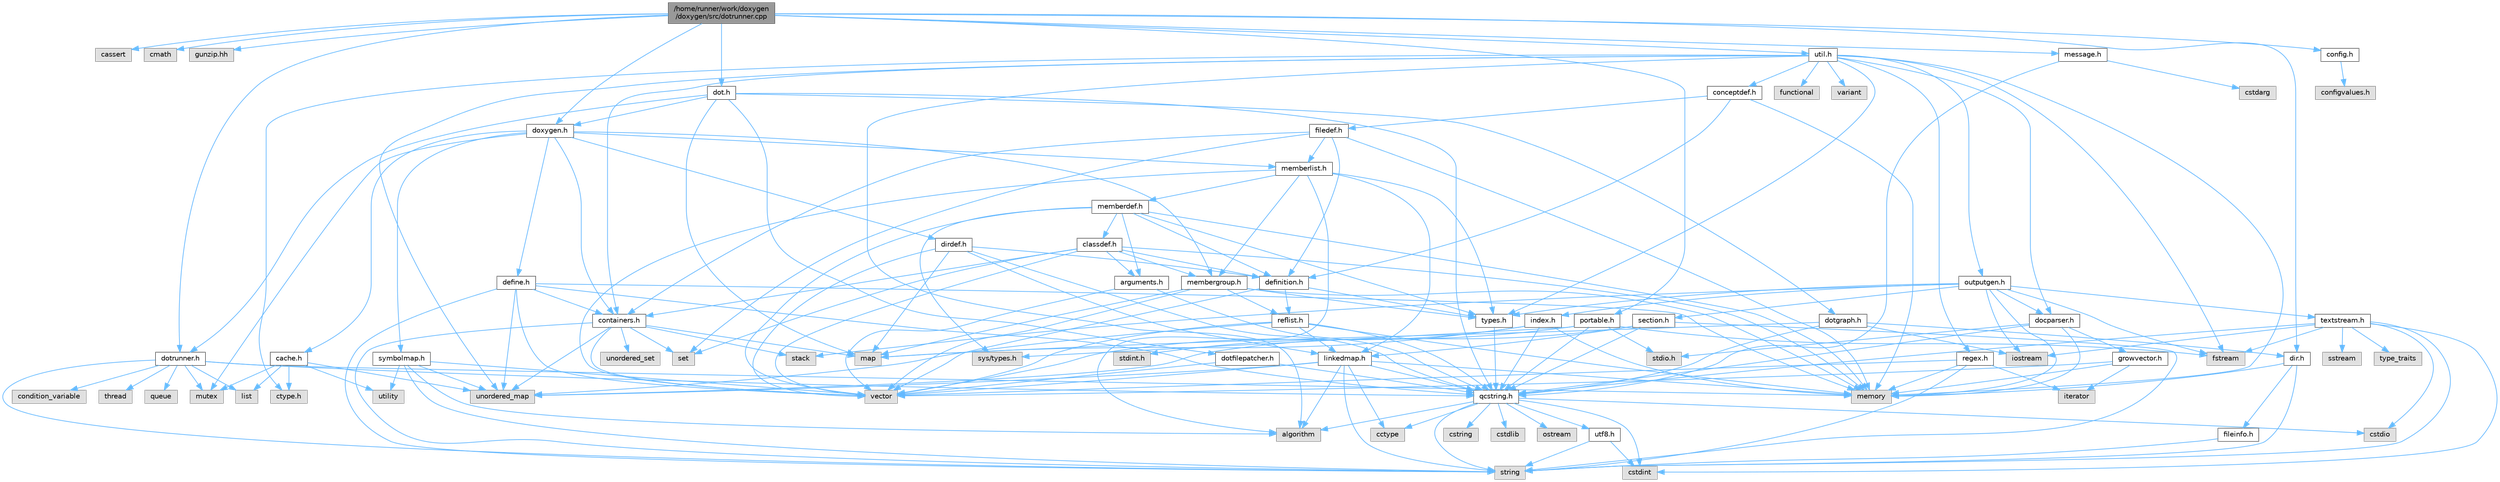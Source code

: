 digraph "/home/runner/work/doxygen/doxygen/src/dotrunner.cpp"
{
 // INTERACTIVE_SVG=YES
 // LATEX_PDF_SIZE
  bgcolor="transparent";
  edge [fontname=Helvetica,fontsize=10,labelfontname=Helvetica,labelfontsize=10];
  node [fontname=Helvetica,fontsize=10,shape=box,height=0.2,width=0.4];
  Node1 [id="Node000001",label="/home/runner/work/doxygen\l/doxygen/src/dotrunner.cpp",height=0.2,width=0.4,color="gray40", fillcolor="grey60", style="filled", fontcolor="black"];
  Node1 -> Node2 [id="edge1_Node000001_Node000002",color="steelblue1",style="solid"];
  Node2 [id="Node000002",label="cassert",height=0.2,width=0.4,color="grey60", fillcolor="#E0E0E0", style="filled"];
  Node1 -> Node3 [id="edge2_Node000001_Node000003",color="steelblue1",style="solid"];
  Node3 [id="Node000003",label="cmath",height=0.2,width=0.4,color="grey60", fillcolor="#E0E0E0", style="filled"];
  Node1 -> Node4 [id="edge3_Node000001_Node000004",color="steelblue1",style="solid"];
  Node4 [id="Node000004",label="gunzip.hh",height=0.2,width=0.4,color="grey60", fillcolor="#E0E0E0", style="filled"];
  Node1 -> Node5 [id="edge4_Node000001_Node000005",color="steelblue1",style="solid"];
  Node5 [id="Node000005",label="dotrunner.h",height=0.2,width=0.4,color="grey40", fillcolor="white", style="filled",URL="$d2/dd1/dotrunner_8h.html",tooltip=" "];
  Node5 -> Node6 [id="edge5_Node000005_Node000006",color="steelblue1",style="solid"];
  Node6 [id="Node000006",label="string",height=0.2,width=0.4,color="grey60", fillcolor="#E0E0E0", style="filled"];
  Node5 -> Node7 [id="edge6_Node000005_Node000007",color="steelblue1",style="solid"];
  Node7 [id="Node000007",label="thread",height=0.2,width=0.4,color="grey60", fillcolor="#E0E0E0", style="filled"];
  Node5 -> Node8 [id="edge7_Node000005_Node000008",color="steelblue1",style="solid"];
  Node8 [id="Node000008",label="list",height=0.2,width=0.4,color="grey60", fillcolor="#E0E0E0", style="filled"];
  Node5 -> Node9 [id="edge8_Node000005_Node000009",color="steelblue1",style="solid"];
  Node9 [id="Node000009",label="queue",height=0.2,width=0.4,color="grey60", fillcolor="#E0E0E0", style="filled"];
  Node5 -> Node10 [id="edge9_Node000005_Node000010",color="steelblue1",style="solid"];
  Node10 [id="Node000010",label="mutex",height=0.2,width=0.4,color="grey60", fillcolor="#E0E0E0", style="filled"];
  Node5 -> Node11 [id="edge10_Node000005_Node000011",color="steelblue1",style="solid"];
  Node11 [id="Node000011",label="condition_variable",height=0.2,width=0.4,color="grey60", fillcolor="#E0E0E0", style="filled"];
  Node5 -> Node12 [id="edge11_Node000005_Node000012",color="steelblue1",style="solid"];
  Node12 [id="Node000012",label="memory",height=0.2,width=0.4,color="grey60", fillcolor="#E0E0E0", style="filled"];
  Node5 -> Node13 [id="edge12_Node000005_Node000013",color="steelblue1",style="solid"];
  Node13 [id="Node000013",label="qcstring.h",height=0.2,width=0.4,color="grey40", fillcolor="white", style="filled",URL="$d7/d5c/qcstring_8h.html",tooltip=" "];
  Node13 -> Node6 [id="edge13_Node000013_Node000006",color="steelblue1",style="solid"];
  Node13 -> Node14 [id="edge14_Node000013_Node000014",color="steelblue1",style="solid"];
  Node14 [id="Node000014",label="algorithm",height=0.2,width=0.4,color="grey60", fillcolor="#E0E0E0", style="filled"];
  Node13 -> Node15 [id="edge15_Node000013_Node000015",color="steelblue1",style="solid"];
  Node15 [id="Node000015",label="cctype",height=0.2,width=0.4,color="grey60", fillcolor="#E0E0E0", style="filled"];
  Node13 -> Node16 [id="edge16_Node000013_Node000016",color="steelblue1",style="solid"];
  Node16 [id="Node000016",label="cstring",height=0.2,width=0.4,color="grey60", fillcolor="#E0E0E0", style="filled"];
  Node13 -> Node17 [id="edge17_Node000013_Node000017",color="steelblue1",style="solid"];
  Node17 [id="Node000017",label="cstdio",height=0.2,width=0.4,color="grey60", fillcolor="#E0E0E0", style="filled"];
  Node13 -> Node18 [id="edge18_Node000013_Node000018",color="steelblue1",style="solid"];
  Node18 [id="Node000018",label="cstdlib",height=0.2,width=0.4,color="grey60", fillcolor="#E0E0E0", style="filled"];
  Node13 -> Node19 [id="edge19_Node000013_Node000019",color="steelblue1",style="solid"];
  Node19 [id="Node000019",label="cstdint",height=0.2,width=0.4,color="grey60", fillcolor="#E0E0E0", style="filled"];
  Node13 -> Node20 [id="edge20_Node000013_Node000020",color="steelblue1",style="solid"];
  Node20 [id="Node000020",label="ostream",height=0.2,width=0.4,color="grey60", fillcolor="#E0E0E0", style="filled"];
  Node13 -> Node21 [id="edge21_Node000013_Node000021",color="steelblue1",style="solid"];
  Node21 [id="Node000021",label="utf8.h",height=0.2,width=0.4,color="grey40", fillcolor="white", style="filled",URL="$db/d7c/utf8_8h.html",tooltip="Various UTF8 related helper functions."];
  Node21 -> Node19 [id="edge22_Node000021_Node000019",color="steelblue1",style="solid"];
  Node21 -> Node6 [id="edge23_Node000021_Node000006",color="steelblue1",style="solid"];
  Node1 -> Node22 [id="edge24_Node000001_Node000022",color="steelblue1",style="solid"];
  Node22 [id="Node000022",label="util.h",height=0.2,width=0.4,color="grey40", fillcolor="white", style="filled",URL="$d8/d3c/util_8h.html",tooltip="A bunch of utility functions."];
  Node22 -> Node12 [id="edge25_Node000022_Node000012",color="steelblue1",style="solid"];
  Node22 -> Node23 [id="edge26_Node000022_Node000023",color="steelblue1",style="solid"];
  Node23 [id="Node000023",label="unordered_map",height=0.2,width=0.4,color="grey60", fillcolor="#E0E0E0", style="filled"];
  Node22 -> Node14 [id="edge27_Node000022_Node000014",color="steelblue1",style="solid"];
  Node22 -> Node24 [id="edge28_Node000022_Node000024",color="steelblue1",style="solid"];
  Node24 [id="Node000024",label="functional",height=0.2,width=0.4,color="grey60", fillcolor="#E0E0E0", style="filled"];
  Node22 -> Node25 [id="edge29_Node000022_Node000025",color="steelblue1",style="solid"];
  Node25 [id="Node000025",label="fstream",height=0.2,width=0.4,color="grey60", fillcolor="#E0E0E0", style="filled"];
  Node22 -> Node26 [id="edge30_Node000022_Node000026",color="steelblue1",style="solid"];
  Node26 [id="Node000026",label="variant",height=0.2,width=0.4,color="grey60", fillcolor="#E0E0E0", style="filled"];
  Node22 -> Node27 [id="edge31_Node000022_Node000027",color="steelblue1",style="solid"];
  Node27 [id="Node000027",label="ctype.h",height=0.2,width=0.4,color="grey60", fillcolor="#E0E0E0", style="filled"];
  Node22 -> Node28 [id="edge32_Node000022_Node000028",color="steelblue1",style="solid"];
  Node28 [id="Node000028",label="types.h",height=0.2,width=0.4,color="grey40", fillcolor="white", style="filled",URL="$d9/d49/types_8h.html",tooltip="This file contains a number of basic enums and types."];
  Node28 -> Node13 [id="edge33_Node000028_Node000013",color="steelblue1",style="solid"];
  Node22 -> Node29 [id="edge34_Node000022_Node000029",color="steelblue1",style="solid"];
  Node29 [id="Node000029",label="docparser.h",height=0.2,width=0.4,color="grey40", fillcolor="white", style="filled",URL="$de/d9c/docparser_8h.html",tooltip=" "];
  Node29 -> Node30 [id="edge35_Node000029_Node000030",color="steelblue1",style="solid"];
  Node30 [id="Node000030",label="stdio.h",height=0.2,width=0.4,color="grey60", fillcolor="#E0E0E0", style="filled"];
  Node29 -> Node12 [id="edge36_Node000029_Node000012",color="steelblue1",style="solid"];
  Node29 -> Node13 [id="edge37_Node000029_Node000013",color="steelblue1",style="solid"];
  Node29 -> Node31 [id="edge38_Node000029_Node000031",color="steelblue1",style="solid"];
  Node31 [id="Node000031",label="growvector.h",height=0.2,width=0.4,color="grey40", fillcolor="white", style="filled",URL="$d7/d50/growvector_8h.html",tooltip=" "];
  Node31 -> Node32 [id="edge39_Node000031_Node000032",color="steelblue1",style="solid"];
  Node32 [id="Node000032",label="vector",height=0.2,width=0.4,color="grey60", fillcolor="#E0E0E0", style="filled"];
  Node31 -> Node12 [id="edge40_Node000031_Node000012",color="steelblue1",style="solid"];
  Node31 -> Node33 [id="edge41_Node000031_Node000033",color="steelblue1",style="solid"];
  Node33 [id="Node000033",label="iterator",height=0.2,width=0.4,color="grey60", fillcolor="#E0E0E0", style="filled"];
  Node22 -> Node34 [id="edge42_Node000022_Node000034",color="steelblue1",style="solid"];
  Node34 [id="Node000034",label="containers.h",height=0.2,width=0.4,color="grey40", fillcolor="white", style="filled",URL="$d5/d75/containers_8h.html",tooltip=" "];
  Node34 -> Node32 [id="edge43_Node000034_Node000032",color="steelblue1",style="solid"];
  Node34 -> Node6 [id="edge44_Node000034_Node000006",color="steelblue1",style="solid"];
  Node34 -> Node35 [id="edge45_Node000034_Node000035",color="steelblue1",style="solid"];
  Node35 [id="Node000035",label="set",height=0.2,width=0.4,color="grey60", fillcolor="#E0E0E0", style="filled"];
  Node34 -> Node36 [id="edge46_Node000034_Node000036",color="steelblue1",style="solid"];
  Node36 [id="Node000036",label="map",height=0.2,width=0.4,color="grey60", fillcolor="#E0E0E0", style="filled"];
  Node34 -> Node37 [id="edge47_Node000034_Node000037",color="steelblue1",style="solid"];
  Node37 [id="Node000037",label="unordered_set",height=0.2,width=0.4,color="grey60", fillcolor="#E0E0E0", style="filled"];
  Node34 -> Node23 [id="edge48_Node000034_Node000023",color="steelblue1",style="solid"];
  Node34 -> Node38 [id="edge49_Node000034_Node000038",color="steelblue1",style="solid"];
  Node38 [id="Node000038",label="stack",height=0.2,width=0.4,color="grey60", fillcolor="#E0E0E0", style="filled"];
  Node22 -> Node39 [id="edge50_Node000022_Node000039",color="steelblue1",style="solid"];
  Node39 [id="Node000039",label="outputgen.h",height=0.2,width=0.4,color="grey40", fillcolor="white", style="filled",URL="$df/d06/outputgen_8h.html",tooltip=" "];
  Node39 -> Node12 [id="edge51_Node000039_Node000012",color="steelblue1",style="solid"];
  Node39 -> Node38 [id="edge52_Node000039_Node000038",color="steelblue1",style="solid"];
  Node39 -> Node40 [id="edge53_Node000039_Node000040",color="steelblue1",style="solid"];
  Node40 [id="Node000040",label="iostream",height=0.2,width=0.4,color="grey60", fillcolor="#E0E0E0", style="filled"];
  Node39 -> Node25 [id="edge54_Node000039_Node000025",color="steelblue1",style="solid"];
  Node39 -> Node28 [id="edge55_Node000039_Node000028",color="steelblue1",style="solid"];
  Node39 -> Node41 [id="edge56_Node000039_Node000041",color="steelblue1",style="solid"];
  Node41 [id="Node000041",label="index.h",height=0.2,width=0.4,color="grey40", fillcolor="white", style="filled",URL="$d1/db5/index_8h.html",tooltip=" "];
  Node41 -> Node12 [id="edge57_Node000041_Node000012",color="steelblue1",style="solid"];
  Node41 -> Node32 [id="edge58_Node000041_Node000032",color="steelblue1",style="solid"];
  Node41 -> Node36 [id="edge59_Node000041_Node000036",color="steelblue1",style="solid"];
  Node41 -> Node13 [id="edge60_Node000041_Node000013",color="steelblue1",style="solid"];
  Node39 -> Node42 [id="edge61_Node000039_Node000042",color="steelblue1",style="solid"];
  Node42 [id="Node000042",label="section.h",height=0.2,width=0.4,color="grey40", fillcolor="white", style="filled",URL="$d1/d2a/section_8h.html",tooltip=" "];
  Node42 -> Node6 [id="edge62_Node000042_Node000006",color="steelblue1",style="solid"];
  Node42 -> Node23 [id="edge63_Node000042_Node000023",color="steelblue1",style="solid"];
  Node42 -> Node13 [id="edge64_Node000042_Node000013",color="steelblue1",style="solid"];
  Node42 -> Node43 [id="edge65_Node000042_Node000043",color="steelblue1",style="solid"];
  Node43 [id="Node000043",label="linkedmap.h",height=0.2,width=0.4,color="grey40", fillcolor="white", style="filled",URL="$da/de1/linkedmap_8h.html",tooltip=" "];
  Node43 -> Node23 [id="edge66_Node000043_Node000023",color="steelblue1",style="solid"];
  Node43 -> Node32 [id="edge67_Node000043_Node000032",color="steelblue1",style="solid"];
  Node43 -> Node12 [id="edge68_Node000043_Node000012",color="steelblue1",style="solid"];
  Node43 -> Node6 [id="edge69_Node000043_Node000006",color="steelblue1",style="solid"];
  Node43 -> Node14 [id="edge70_Node000043_Node000014",color="steelblue1",style="solid"];
  Node43 -> Node15 [id="edge71_Node000043_Node000015",color="steelblue1",style="solid"];
  Node43 -> Node13 [id="edge72_Node000043_Node000013",color="steelblue1",style="solid"];
  Node39 -> Node44 [id="edge73_Node000039_Node000044",color="steelblue1",style="solid"];
  Node44 [id="Node000044",label="textstream.h",height=0.2,width=0.4,color="grey40", fillcolor="white", style="filled",URL="$d4/d7d/textstream_8h.html",tooltip=" "];
  Node44 -> Node6 [id="edge74_Node000044_Node000006",color="steelblue1",style="solid"];
  Node44 -> Node40 [id="edge75_Node000044_Node000040",color="steelblue1",style="solid"];
  Node44 -> Node45 [id="edge76_Node000044_Node000045",color="steelblue1",style="solid"];
  Node45 [id="Node000045",label="sstream",height=0.2,width=0.4,color="grey60", fillcolor="#E0E0E0", style="filled"];
  Node44 -> Node19 [id="edge77_Node000044_Node000019",color="steelblue1",style="solid"];
  Node44 -> Node17 [id="edge78_Node000044_Node000017",color="steelblue1",style="solid"];
  Node44 -> Node25 [id="edge79_Node000044_Node000025",color="steelblue1",style="solid"];
  Node44 -> Node46 [id="edge80_Node000044_Node000046",color="steelblue1",style="solid"];
  Node46 [id="Node000046",label="type_traits",height=0.2,width=0.4,color="grey60", fillcolor="#E0E0E0", style="filled"];
  Node44 -> Node13 [id="edge81_Node000044_Node000013",color="steelblue1",style="solid"];
  Node39 -> Node29 [id="edge82_Node000039_Node000029",color="steelblue1",style="solid"];
  Node22 -> Node47 [id="edge83_Node000022_Node000047",color="steelblue1",style="solid"];
  Node47 [id="Node000047",label="regex.h",height=0.2,width=0.4,color="grey40", fillcolor="white", style="filled",URL="$d1/d21/regex_8h.html",tooltip=" "];
  Node47 -> Node12 [id="edge84_Node000047_Node000012",color="steelblue1",style="solid"];
  Node47 -> Node6 [id="edge85_Node000047_Node000006",color="steelblue1",style="solid"];
  Node47 -> Node32 [id="edge86_Node000047_Node000032",color="steelblue1",style="solid"];
  Node47 -> Node33 [id="edge87_Node000047_Node000033",color="steelblue1",style="solid"];
  Node22 -> Node48 [id="edge88_Node000022_Node000048",color="steelblue1",style="solid"];
  Node48 [id="Node000048",label="conceptdef.h",height=0.2,width=0.4,color="grey40", fillcolor="white", style="filled",URL="$da/df1/conceptdef_8h.html",tooltip=" "];
  Node48 -> Node12 [id="edge89_Node000048_Node000012",color="steelblue1",style="solid"];
  Node48 -> Node49 [id="edge90_Node000048_Node000049",color="steelblue1",style="solid"];
  Node49 [id="Node000049",label="definition.h",height=0.2,width=0.4,color="grey40", fillcolor="white", style="filled",URL="$df/da1/definition_8h.html",tooltip=" "];
  Node49 -> Node32 [id="edge91_Node000049_Node000032",color="steelblue1",style="solid"];
  Node49 -> Node28 [id="edge92_Node000049_Node000028",color="steelblue1",style="solid"];
  Node49 -> Node50 [id="edge93_Node000049_Node000050",color="steelblue1",style="solid"];
  Node50 [id="Node000050",label="reflist.h",height=0.2,width=0.4,color="grey40", fillcolor="white", style="filled",URL="$d1/d02/reflist_8h.html",tooltip=" "];
  Node50 -> Node32 [id="edge94_Node000050_Node000032",color="steelblue1",style="solid"];
  Node50 -> Node23 [id="edge95_Node000050_Node000023",color="steelblue1",style="solid"];
  Node50 -> Node12 [id="edge96_Node000050_Node000012",color="steelblue1",style="solid"];
  Node50 -> Node13 [id="edge97_Node000050_Node000013",color="steelblue1",style="solid"];
  Node50 -> Node43 [id="edge98_Node000050_Node000043",color="steelblue1",style="solid"];
  Node48 -> Node51 [id="edge99_Node000048_Node000051",color="steelblue1",style="solid"];
  Node51 [id="Node000051",label="filedef.h",height=0.2,width=0.4,color="grey40", fillcolor="white", style="filled",URL="$d4/d3a/filedef_8h.html",tooltip=" "];
  Node51 -> Node12 [id="edge100_Node000051_Node000012",color="steelblue1",style="solid"];
  Node51 -> Node35 [id="edge101_Node000051_Node000035",color="steelblue1",style="solid"];
  Node51 -> Node49 [id="edge102_Node000051_Node000049",color="steelblue1",style="solid"];
  Node51 -> Node52 [id="edge103_Node000051_Node000052",color="steelblue1",style="solid"];
  Node52 [id="Node000052",label="memberlist.h",height=0.2,width=0.4,color="grey40", fillcolor="white", style="filled",URL="$dd/d78/memberlist_8h.html",tooltip=" "];
  Node52 -> Node32 [id="edge104_Node000052_Node000032",color="steelblue1",style="solid"];
  Node52 -> Node14 [id="edge105_Node000052_Node000014",color="steelblue1",style="solid"];
  Node52 -> Node53 [id="edge106_Node000052_Node000053",color="steelblue1",style="solid"];
  Node53 [id="Node000053",label="memberdef.h",height=0.2,width=0.4,color="grey40", fillcolor="white", style="filled",URL="$d4/d46/memberdef_8h.html",tooltip=" "];
  Node53 -> Node32 [id="edge107_Node000053_Node000032",color="steelblue1",style="solid"];
  Node53 -> Node12 [id="edge108_Node000053_Node000012",color="steelblue1",style="solid"];
  Node53 -> Node54 [id="edge109_Node000053_Node000054",color="steelblue1",style="solid"];
  Node54 [id="Node000054",label="sys/types.h",height=0.2,width=0.4,color="grey60", fillcolor="#E0E0E0", style="filled"];
  Node53 -> Node28 [id="edge110_Node000053_Node000028",color="steelblue1",style="solid"];
  Node53 -> Node49 [id="edge111_Node000053_Node000049",color="steelblue1",style="solid"];
  Node53 -> Node55 [id="edge112_Node000053_Node000055",color="steelblue1",style="solid"];
  Node55 [id="Node000055",label="arguments.h",height=0.2,width=0.4,color="grey40", fillcolor="white", style="filled",URL="$df/d9b/arguments_8h.html",tooltip=" "];
  Node55 -> Node32 [id="edge113_Node000055_Node000032",color="steelblue1",style="solid"];
  Node55 -> Node13 [id="edge114_Node000055_Node000013",color="steelblue1",style="solid"];
  Node53 -> Node56 [id="edge115_Node000053_Node000056",color="steelblue1",style="solid"];
  Node56 [id="Node000056",label="classdef.h",height=0.2,width=0.4,color="grey40", fillcolor="white", style="filled",URL="$d1/da6/classdef_8h.html",tooltip=" "];
  Node56 -> Node12 [id="edge116_Node000056_Node000012",color="steelblue1",style="solid"];
  Node56 -> Node32 [id="edge117_Node000056_Node000032",color="steelblue1",style="solid"];
  Node56 -> Node35 [id="edge118_Node000056_Node000035",color="steelblue1",style="solid"];
  Node56 -> Node34 [id="edge119_Node000056_Node000034",color="steelblue1",style="solid"];
  Node56 -> Node49 [id="edge120_Node000056_Node000049",color="steelblue1",style="solid"];
  Node56 -> Node55 [id="edge121_Node000056_Node000055",color="steelblue1",style="solid"];
  Node56 -> Node57 [id="edge122_Node000056_Node000057",color="steelblue1",style="solid"];
  Node57 [id="Node000057",label="membergroup.h",height=0.2,width=0.4,color="grey40", fillcolor="white", style="filled",URL="$d9/d11/membergroup_8h.html",tooltip=" "];
  Node57 -> Node32 [id="edge123_Node000057_Node000032",color="steelblue1",style="solid"];
  Node57 -> Node36 [id="edge124_Node000057_Node000036",color="steelblue1",style="solid"];
  Node57 -> Node12 [id="edge125_Node000057_Node000012",color="steelblue1",style="solid"];
  Node57 -> Node28 [id="edge126_Node000057_Node000028",color="steelblue1",style="solid"];
  Node57 -> Node50 [id="edge127_Node000057_Node000050",color="steelblue1",style="solid"];
  Node52 -> Node43 [id="edge128_Node000052_Node000043",color="steelblue1",style="solid"];
  Node52 -> Node28 [id="edge129_Node000052_Node000028",color="steelblue1",style="solid"];
  Node52 -> Node57 [id="edge130_Node000052_Node000057",color="steelblue1",style="solid"];
  Node51 -> Node34 [id="edge131_Node000051_Node000034",color="steelblue1",style="solid"];
  Node1 -> Node58 [id="edge132_Node000001_Node000058",color="steelblue1",style="solid"];
  Node58 [id="Node000058",label="portable.h",height=0.2,width=0.4,color="grey40", fillcolor="white", style="filled",URL="$d2/de2/portable_8h.html",tooltip="Portable versions of functions that are platform dependent."];
  Node58 -> Node30 [id="edge133_Node000058_Node000030",color="steelblue1",style="solid"];
  Node58 -> Node54 [id="edge134_Node000058_Node000054",color="steelblue1",style="solid"];
  Node58 -> Node59 [id="edge135_Node000058_Node000059",color="steelblue1",style="solid"];
  Node59 [id="Node000059",label="stdint.h",height=0.2,width=0.4,color="grey60", fillcolor="#E0E0E0", style="filled"];
  Node58 -> Node25 [id="edge136_Node000058_Node000025",color="steelblue1",style="solid"];
  Node58 -> Node13 [id="edge137_Node000058_Node000013",color="steelblue1",style="solid"];
  Node1 -> Node60 [id="edge138_Node000001_Node000060",color="steelblue1",style="solid"];
  Node60 [id="Node000060",label="dot.h",height=0.2,width=0.4,color="grey40", fillcolor="white", style="filled",URL="$d6/d4a/dot_8h.html",tooltip=" "];
  Node60 -> Node36 [id="edge139_Node000060_Node000036",color="steelblue1",style="solid"];
  Node60 -> Node13 [id="edge140_Node000060_Node000013",color="steelblue1",style="solid"];
  Node60 -> Node61 [id="edge141_Node000060_Node000061",color="steelblue1",style="solid"];
  Node61 [id="Node000061",label="dotgraph.h",height=0.2,width=0.4,color="grey40", fillcolor="white", style="filled",URL="$d0/daa/dotgraph_8h.html",tooltip=" "];
  Node61 -> Node40 [id="edge142_Node000061_Node000040",color="steelblue1",style="solid"];
  Node61 -> Node36 [id="edge143_Node000061_Node000036",color="steelblue1",style="solid"];
  Node61 -> Node13 [id="edge144_Node000061_Node000013",color="steelblue1",style="solid"];
  Node61 -> Node62 [id="edge145_Node000061_Node000062",color="steelblue1",style="solid"];
  Node62 [id="Node000062",label="dir.h",height=0.2,width=0.4,color="grey40", fillcolor="white", style="filled",URL="$df/d9c/dir_8h.html",tooltip=" "];
  Node62 -> Node6 [id="edge146_Node000062_Node000006",color="steelblue1",style="solid"];
  Node62 -> Node12 [id="edge147_Node000062_Node000012",color="steelblue1",style="solid"];
  Node62 -> Node63 [id="edge148_Node000062_Node000063",color="steelblue1",style="solid"];
  Node63 [id="Node000063",label="fileinfo.h",height=0.2,width=0.4,color="grey40", fillcolor="white", style="filled",URL="$df/d45/fileinfo_8h.html",tooltip=" "];
  Node63 -> Node6 [id="edge149_Node000063_Node000006",color="steelblue1",style="solid"];
  Node60 -> Node64 [id="edge150_Node000060_Node000064",color="steelblue1",style="solid"];
  Node64 [id="Node000064",label="dotfilepatcher.h",height=0.2,width=0.4,color="grey40", fillcolor="white", style="filled",URL="$d3/d38/dotfilepatcher_8h.html",tooltip=" "];
  Node64 -> Node32 [id="edge151_Node000064_Node000032",color="steelblue1",style="solid"];
  Node64 -> Node13 [id="edge152_Node000064_Node000013",color="steelblue1",style="solid"];
  Node60 -> Node5 [id="edge153_Node000060_Node000005",color="steelblue1",style="solid"];
  Node60 -> Node65 [id="edge154_Node000060_Node000065",color="steelblue1",style="solid"];
  Node65 [id="Node000065",label="doxygen.h",height=0.2,width=0.4,color="grey40", fillcolor="white", style="filled",URL="$d1/da1/doxygen_8h.html",tooltip=" "];
  Node65 -> Node10 [id="edge155_Node000065_Node000010",color="steelblue1",style="solid"];
  Node65 -> Node34 [id="edge156_Node000065_Node000034",color="steelblue1",style="solid"];
  Node65 -> Node57 [id="edge157_Node000065_Node000057",color="steelblue1",style="solid"];
  Node65 -> Node66 [id="edge158_Node000065_Node000066",color="steelblue1",style="solid"];
  Node66 [id="Node000066",label="dirdef.h",height=0.2,width=0.4,color="grey40", fillcolor="white", style="filled",URL="$d6/d15/dirdef_8h.html",tooltip=" "];
  Node66 -> Node32 [id="edge159_Node000066_Node000032",color="steelblue1",style="solid"];
  Node66 -> Node36 [id="edge160_Node000066_Node000036",color="steelblue1",style="solid"];
  Node66 -> Node13 [id="edge161_Node000066_Node000013",color="steelblue1",style="solid"];
  Node66 -> Node43 [id="edge162_Node000066_Node000043",color="steelblue1",style="solid"];
  Node66 -> Node49 [id="edge163_Node000066_Node000049",color="steelblue1",style="solid"];
  Node65 -> Node52 [id="edge164_Node000065_Node000052",color="steelblue1",style="solid"];
  Node65 -> Node67 [id="edge165_Node000065_Node000067",color="steelblue1",style="solid"];
  Node67 [id="Node000067",label="define.h",height=0.2,width=0.4,color="grey40", fillcolor="white", style="filled",URL="$df/d67/define_8h.html",tooltip=" "];
  Node67 -> Node32 [id="edge166_Node000067_Node000032",color="steelblue1",style="solid"];
  Node67 -> Node12 [id="edge167_Node000067_Node000012",color="steelblue1",style="solid"];
  Node67 -> Node6 [id="edge168_Node000067_Node000006",color="steelblue1",style="solid"];
  Node67 -> Node23 [id="edge169_Node000067_Node000023",color="steelblue1",style="solid"];
  Node67 -> Node13 [id="edge170_Node000067_Node000013",color="steelblue1",style="solid"];
  Node67 -> Node34 [id="edge171_Node000067_Node000034",color="steelblue1",style="solid"];
  Node65 -> Node68 [id="edge172_Node000065_Node000068",color="steelblue1",style="solid"];
  Node68 [id="Node000068",label="cache.h",height=0.2,width=0.4,color="grey40", fillcolor="white", style="filled",URL="$d3/d26/cache_8h.html",tooltip=" "];
  Node68 -> Node8 [id="edge173_Node000068_Node000008",color="steelblue1",style="solid"];
  Node68 -> Node23 [id="edge174_Node000068_Node000023",color="steelblue1",style="solid"];
  Node68 -> Node10 [id="edge175_Node000068_Node000010",color="steelblue1",style="solid"];
  Node68 -> Node69 [id="edge176_Node000068_Node000069",color="steelblue1",style="solid"];
  Node69 [id="Node000069",label="utility",height=0.2,width=0.4,color="grey60", fillcolor="#E0E0E0", style="filled"];
  Node68 -> Node27 [id="edge177_Node000068_Node000027",color="steelblue1",style="solid"];
  Node65 -> Node70 [id="edge178_Node000065_Node000070",color="steelblue1",style="solid"];
  Node70 [id="Node000070",label="symbolmap.h",height=0.2,width=0.4,color="grey40", fillcolor="white", style="filled",URL="$d7/ddd/symbolmap_8h.html",tooltip=" "];
  Node70 -> Node14 [id="edge179_Node000070_Node000014",color="steelblue1",style="solid"];
  Node70 -> Node23 [id="edge180_Node000070_Node000023",color="steelblue1",style="solid"];
  Node70 -> Node32 [id="edge181_Node000070_Node000032",color="steelblue1",style="solid"];
  Node70 -> Node6 [id="edge182_Node000070_Node000006",color="steelblue1",style="solid"];
  Node70 -> Node69 [id="edge183_Node000070_Node000069",color="steelblue1",style="solid"];
  Node1 -> Node71 [id="edge184_Node000001_Node000071",color="steelblue1",style="solid"];
  Node71 [id="Node000071",label="message.h",height=0.2,width=0.4,color="grey40", fillcolor="white", style="filled",URL="$d2/d0d/message_8h.html",tooltip=" "];
  Node71 -> Node72 [id="edge185_Node000071_Node000072",color="steelblue1",style="solid"];
  Node72 [id="Node000072",label="cstdarg",height=0.2,width=0.4,color="grey60", fillcolor="#E0E0E0", style="filled"];
  Node71 -> Node13 [id="edge186_Node000071_Node000013",color="steelblue1",style="solid"];
  Node1 -> Node73 [id="edge187_Node000001_Node000073",color="steelblue1",style="solid"];
  Node73 [id="Node000073",label="config.h",height=0.2,width=0.4,color="grey40", fillcolor="white", style="filled",URL="$db/d16/config_8h.html",tooltip=" "];
  Node73 -> Node74 [id="edge188_Node000073_Node000074",color="steelblue1",style="solid"];
  Node74 [id="Node000074",label="configvalues.h",height=0.2,width=0.4,color="grey60", fillcolor="#E0E0E0", style="filled"];
  Node1 -> Node62 [id="edge189_Node000001_Node000062",color="steelblue1",style="solid"];
  Node1 -> Node65 [id="edge190_Node000001_Node000065",color="steelblue1",style="solid"];
}
